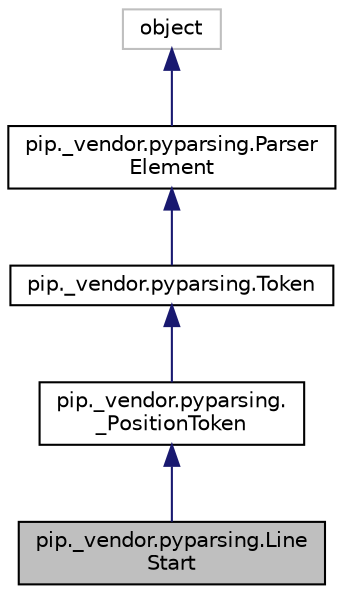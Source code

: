 digraph "pip._vendor.pyparsing.LineStart"
{
  edge [fontname="Helvetica",fontsize="10",labelfontname="Helvetica",labelfontsize="10"];
  node [fontname="Helvetica",fontsize="10",shape=record];
  Node0 [label="pip._vendor.pyparsing.Line\lStart",height=0.2,width=0.4,color="black", fillcolor="grey75", style="filled", fontcolor="black"];
  Node1 -> Node0 [dir="back",color="midnightblue",fontsize="10",style="solid",fontname="Helvetica"];
  Node1 [label="pip._vendor.pyparsing.\l_PositionToken",height=0.2,width=0.4,color="black", fillcolor="white", style="filled",URL="$classpip_1_1__vendor_1_1pyparsing_1_1___position_token.html"];
  Node2 -> Node1 [dir="back",color="midnightblue",fontsize="10",style="solid",fontname="Helvetica"];
  Node2 [label="pip._vendor.pyparsing.Token",height=0.2,width=0.4,color="black", fillcolor="white", style="filled",URL="$classpip_1_1__vendor_1_1pyparsing_1_1_token.html"];
  Node3 -> Node2 [dir="back",color="midnightblue",fontsize="10",style="solid",fontname="Helvetica"];
  Node3 [label="pip._vendor.pyparsing.Parser\lElement",height=0.2,width=0.4,color="black", fillcolor="white", style="filled",URL="$classpip_1_1__vendor_1_1pyparsing_1_1_parser_element.html"];
  Node4 -> Node3 [dir="back",color="midnightblue",fontsize="10",style="solid",fontname="Helvetica"];
  Node4 [label="object",height=0.2,width=0.4,color="grey75", fillcolor="white", style="filled"];
}
